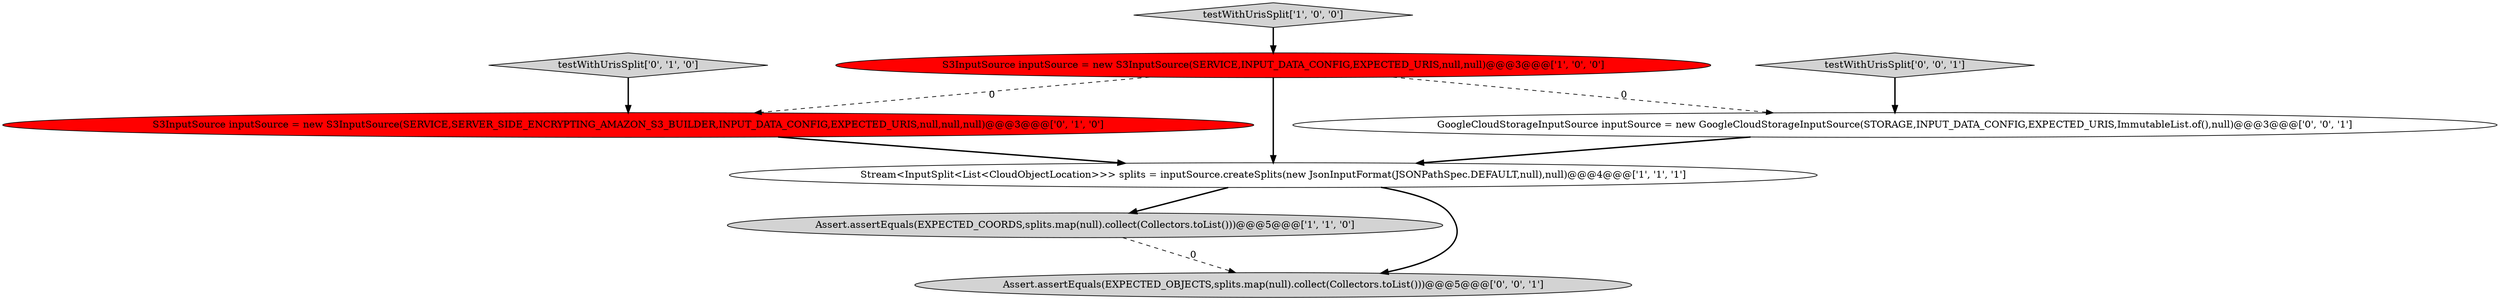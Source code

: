 digraph {
3 [style = filled, label = "testWithUrisSplit['1', '0', '0']", fillcolor = lightgray, shape = diamond image = "AAA0AAABBB1BBB"];
5 [style = filled, label = "S3InputSource inputSource = new S3InputSource(SERVICE,SERVER_SIDE_ENCRYPTING_AMAZON_S3_BUILDER,INPUT_DATA_CONFIG,EXPECTED_URIS,null,null,null)@@@3@@@['0', '1', '0']", fillcolor = red, shape = ellipse image = "AAA1AAABBB2BBB"];
6 [style = filled, label = "GoogleCloudStorageInputSource inputSource = new GoogleCloudStorageInputSource(STORAGE,INPUT_DATA_CONFIG,EXPECTED_URIS,ImmutableList.of(),null)@@@3@@@['0', '0', '1']", fillcolor = white, shape = ellipse image = "AAA0AAABBB3BBB"];
4 [style = filled, label = "testWithUrisSplit['0', '1', '0']", fillcolor = lightgray, shape = diamond image = "AAA0AAABBB2BBB"];
1 [style = filled, label = "Assert.assertEquals(EXPECTED_COORDS,splits.map(null).collect(Collectors.toList()))@@@5@@@['1', '1', '0']", fillcolor = lightgray, shape = ellipse image = "AAA0AAABBB1BBB"];
8 [style = filled, label = "testWithUrisSplit['0', '0', '1']", fillcolor = lightgray, shape = diamond image = "AAA0AAABBB3BBB"];
0 [style = filled, label = "Stream<InputSplit<List<CloudObjectLocation>>> splits = inputSource.createSplits(new JsonInputFormat(JSONPathSpec.DEFAULT,null),null)@@@4@@@['1', '1', '1']", fillcolor = white, shape = ellipse image = "AAA0AAABBB1BBB"];
2 [style = filled, label = "S3InputSource inputSource = new S3InputSource(SERVICE,INPUT_DATA_CONFIG,EXPECTED_URIS,null,null)@@@3@@@['1', '0', '0']", fillcolor = red, shape = ellipse image = "AAA1AAABBB1BBB"];
7 [style = filled, label = "Assert.assertEquals(EXPECTED_OBJECTS,splits.map(null).collect(Collectors.toList()))@@@5@@@['0', '0', '1']", fillcolor = lightgray, shape = ellipse image = "AAA0AAABBB3BBB"];
2->5 [style = dashed, label="0"];
2->0 [style = bold, label=""];
6->0 [style = bold, label=""];
8->6 [style = bold, label=""];
1->7 [style = dashed, label="0"];
3->2 [style = bold, label=""];
5->0 [style = bold, label=""];
4->5 [style = bold, label=""];
0->1 [style = bold, label=""];
0->7 [style = bold, label=""];
2->6 [style = dashed, label="0"];
}

